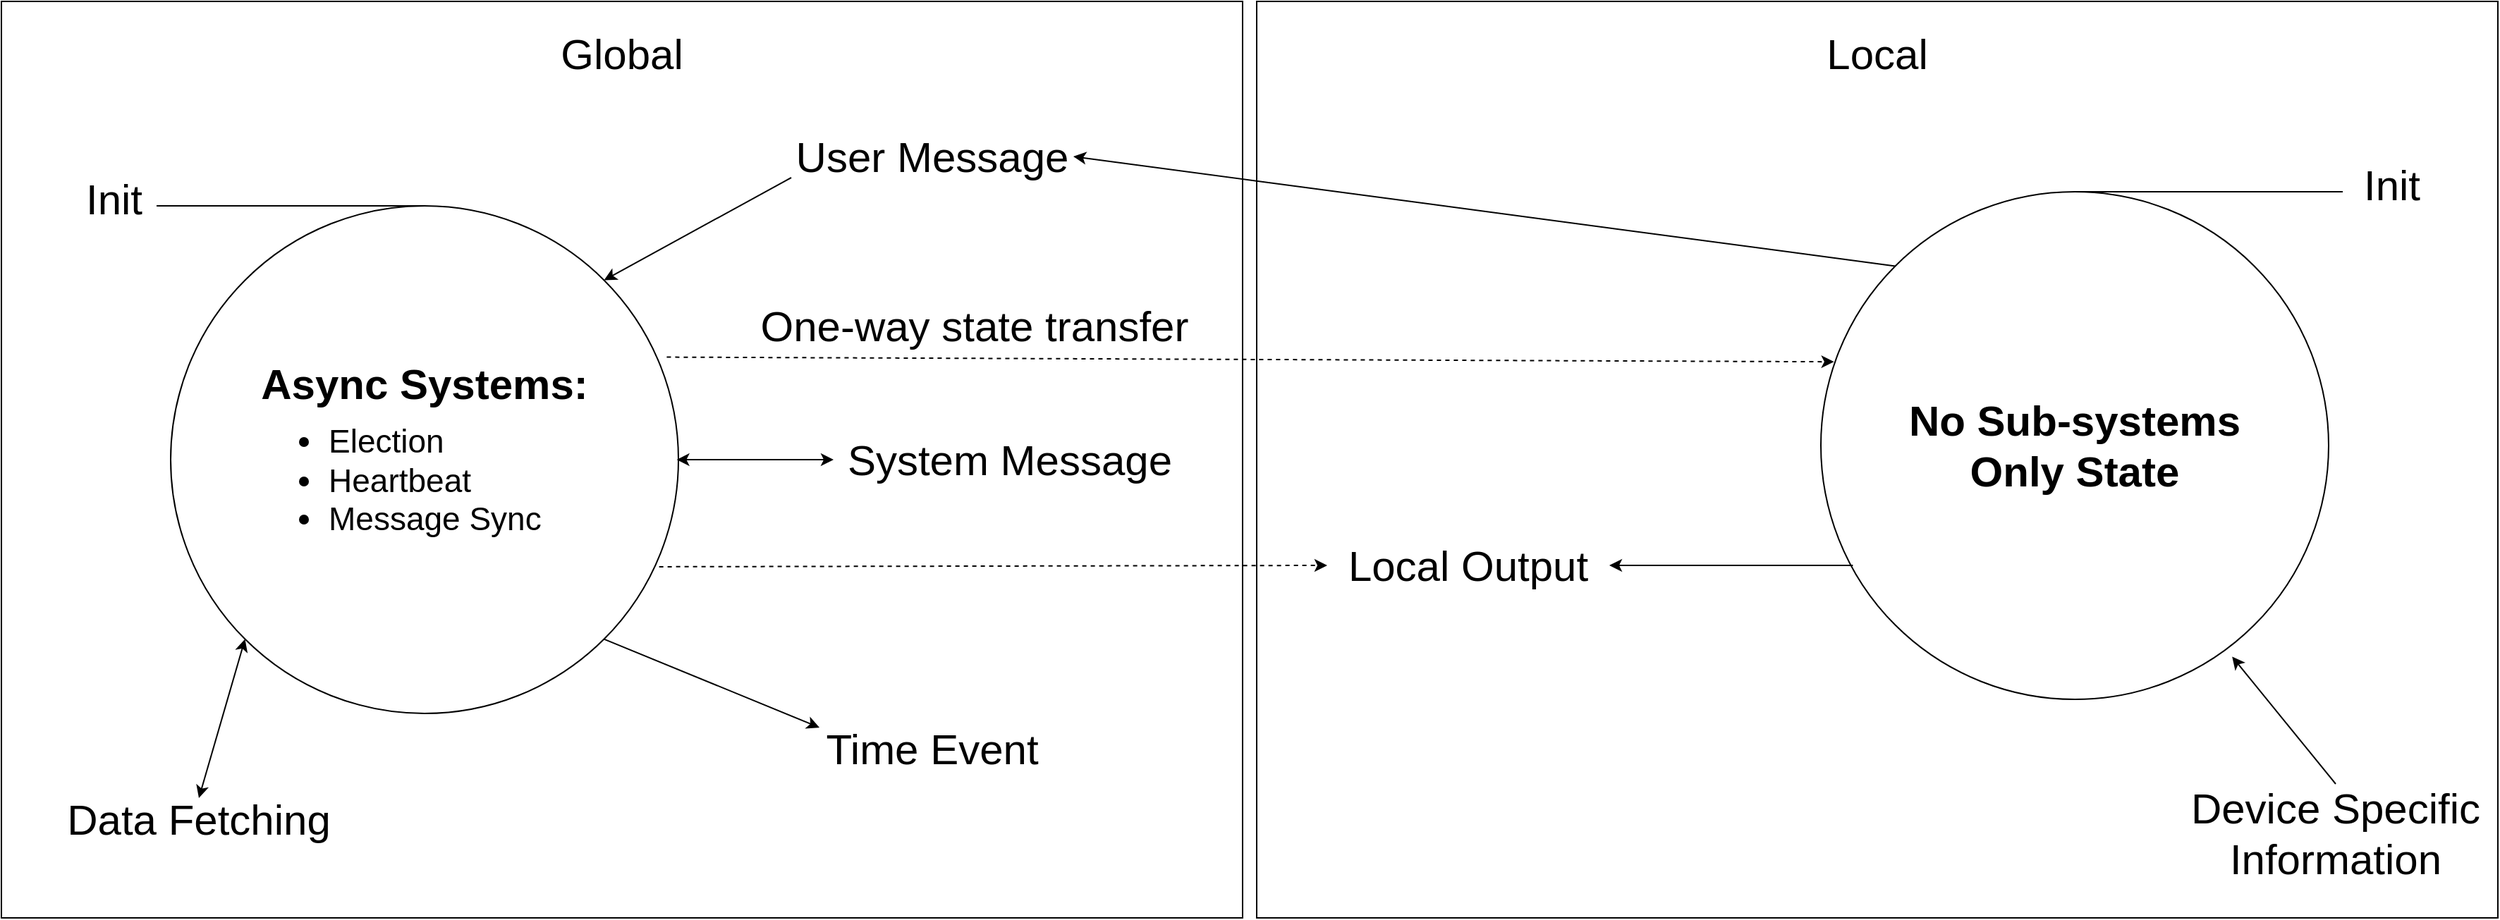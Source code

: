 <mxfile scale="5" border="0" disableSvgWarning="true">
    <diagram id="h_CO9DEWrZGDNOrdZa98" name="Page-1">
        <mxGraphModel dx="4180" dy="2170" grid="1" gridSize="10" guides="1" tooltips="1" connect="1" arrows="1" fold="1" page="1" pageScale="1" pageWidth="1600" pageHeight="1200" math="0" shadow="0">
            <root>
                <mxCell id="0"/>
                <mxCell id="1" parent="0"/>
                <mxCell id="12" value="&lt;font style=&quot;font-size: 30px;&quot;&gt;Global&lt;br&gt;&lt;br&gt;&lt;br&gt;&lt;br&gt;&lt;br&gt;&lt;br&gt;&lt;br&gt;&lt;br&gt;&lt;br&gt;&lt;br&gt;&lt;br&gt;&lt;br&gt;&lt;br&gt;&lt;br&gt;&lt;br&gt;&lt;br&gt;&lt;br&gt;&lt;/font&gt;" style="rounded=0;whiteSpace=wrap;html=1;" vertex="1" parent="1">
                    <mxGeometry x="10" y="175" width="880" height="650" as="geometry"/>
                </mxCell>
                <mxCell id="2" value="&lt;span style=&quot;font-size: 30px;&quot;&gt;&lt;b&gt;Async Systems:&lt;br&gt;&lt;/b&gt;&lt;br&gt;&lt;br&gt;&lt;br&gt;&lt;/span&gt;" style="ellipse;whiteSpace=wrap;html=1;aspect=fixed;" vertex="1" parent="1">
                    <mxGeometry x="130" y="320" width="360" height="360" as="geometry"/>
                </mxCell>
                <mxCell id="3" value="" style="endArrow=none;html=1;entryX=0.5;entryY=0;entryDx=0;entryDy=0;" edge="1" parent="1" target="2">
                    <mxGeometry width="50" height="50" relative="1" as="geometry">
                        <mxPoint x="120.0" y="320" as="sourcePoint"/>
                        <mxPoint x="310" y="310" as="targetPoint"/>
                    </mxGeometry>
                </mxCell>
                <mxCell id="4" value="&lt;font style=&quot;font-size: 30px;&quot;&gt;Init&lt;/font&gt;" style="text;html=1;strokeColor=none;fillColor=none;align=center;verticalAlign=middle;whiteSpace=wrap;rounded=0;" vertex="1" parent="1">
                    <mxGeometry x="60" y="300" width="60" height="30" as="geometry"/>
                </mxCell>
                <mxCell id="5" value="&lt;ul&gt;&lt;li&gt;Election&lt;/li&gt;&lt;li&gt;Heartbeat&lt;/li&gt;&lt;li&gt;Message Sync&lt;/li&gt;&lt;/ul&gt;" style="text;html=1;strokeColor=none;fillColor=none;align=left;verticalAlign=middle;whiteSpace=wrap;rounded=0;fontSize=23;" vertex="1" parent="1">
                    <mxGeometry x="200" y="500" width="330" height="30" as="geometry"/>
                </mxCell>
                <mxCell id="6" value="&lt;font style=&quot;font-size: 30px;&quot;&gt;User Message&lt;/font&gt;" style="text;html=1;strokeColor=none;fillColor=none;align=center;verticalAlign=middle;whiteSpace=wrap;rounded=0;" vertex="1" parent="1">
                    <mxGeometry x="570" y="270" width="200" height="30" as="geometry"/>
                </mxCell>
                <mxCell id="7" value="&lt;font style=&quot;font-size: 30px;&quot;&gt;System Message&lt;/font&gt;" style="text;html=1;strokeColor=none;fillColor=none;align=center;verticalAlign=middle;whiteSpace=wrap;rounded=0;" vertex="1" parent="1">
                    <mxGeometry x="600" y="485" width="250" height="30" as="geometry"/>
                </mxCell>
                <mxCell id="8" value="&lt;font style=&quot;font-size: 30px;&quot;&gt;Time Event&lt;/font&gt;" style="text;html=1;strokeColor=none;fillColor=none;align=center;verticalAlign=middle;whiteSpace=wrap;rounded=0;" vertex="1" parent="1">
                    <mxGeometry x="590" y="690" width="160" height="30" as="geometry"/>
                </mxCell>
                <mxCell id="9" value="" style="endArrow=classic;html=1;fontSize=23;exitX=1;exitY=1;exitDx=0;exitDy=0;entryX=0;entryY=0;entryDx=0;entryDy=0;" edge="1" parent="1" source="2" target="8">
                    <mxGeometry width="50" height="50" relative="1" as="geometry">
                        <mxPoint x="320" y="590" as="sourcePoint"/>
                        <mxPoint x="570" y="690" as="targetPoint"/>
                    </mxGeometry>
                </mxCell>
                <mxCell id="10" value="" style="endArrow=classic;startArrow=classic;html=1;fontSize=23;exitX=0.875;exitY=0.002;exitDx=0;exitDy=0;exitPerimeter=0;entryX=0;entryY=0.5;entryDx=0;entryDy=0;" edge="1" parent="1" source="5" target="7">
                    <mxGeometry width="50" height="50" relative="1" as="geometry">
                        <mxPoint x="560" y="600" as="sourcePoint"/>
                        <mxPoint x="610" y="550" as="targetPoint"/>
                    </mxGeometry>
                </mxCell>
                <mxCell id="11" value="" style="endArrow=classic;html=1;fontSize=23;exitX=0;exitY=1;exitDx=0;exitDy=0;entryX=1;entryY=0;entryDx=0;entryDy=0;" edge="1" parent="1" source="6" target="2">
                    <mxGeometry width="50" height="50" relative="1" as="geometry">
                        <mxPoint x="670" y="420" as="sourcePoint"/>
                        <mxPoint x="720" y="370" as="targetPoint"/>
                    </mxGeometry>
                </mxCell>
                <mxCell id="13" value="&lt;font style=&quot;font-size: 30px;&quot;&gt;Local&lt;br&gt;&lt;br&gt;&lt;br&gt;&lt;br&gt;&lt;br&gt;&lt;br&gt;&lt;br&gt;&lt;br&gt;&lt;br&gt;&lt;br&gt;&lt;br&gt;&lt;br&gt;&lt;br&gt;&lt;br&gt;&lt;br&gt;&lt;br&gt;&lt;br&gt;&lt;/font&gt;" style="rounded=0;whiteSpace=wrap;html=1;" vertex="1" parent="1">
                    <mxGeometry x="900" y="175" width="880" height="650" as="geometry"/>
                </mxCell>
                <mxCell id="14" value="&lt;span style=&quot;font-size: 30px;&quot;&gt;&lt;b&gt;No Sub-systems&lt;br&gt;Only State&lt;/b&gt;&lt;br&gt;&lt;/span&gt;" style="ellipse;whiteSpace=wrap;html=1;aspect=fixed;" vertex="1" parent="1">
                    <mxGeometry x="1300" y="310" width="360" height="360" as="geometry"/>
                </mxCell>
                <mxCell id="15" value="" style="endArrow=none;html=1;exitX=0.5;exitY=0;exitDx=0;exitDy=0;" edge="1" parent="1" source="14">
                    <mxGeometry width="50" height="50" relative="1" as="geometry">
                        <mxPoint x="1600" y="285" as="sourcePoint"/>
                        <mxPoint x="1670" y="310" as="targetPoint"/>
                    </mxGeometry>
                </mxCell>
                <mxCell id="16" value="&lt;font style=&quot;font-size: 30px;&quot;&gt;Init&lt;br&gt;&lt;/font&gt;" style="text;html=1;strokeColor=none;fillColor=none;align=center;verticalAlign=middle;whiteSpace=wrap;rounded=0;" vertex="1" parent="1">
                    <mxGeometry x="1675" y="290" width="60" height="30" as="geometry"/>
                </mxCell>
                <mxCell id="17" value="" style="endArrow=classic;dashed=1;html=1;fontSize=30;entryX=0.026;entryY=0.335;entryDx=0;entryDy=0;entryPerimeter=0;endFill=1;exitX=0.977;exitY=0.298;exitDx=0;exitDy=0;exitPerimeter=0;" edge="1" parent="1" source="2" target="14">
                    <mxGeometry width="50" height="50" relative="1" as="geometry">
                        <mxPoint x="470" y="570" as="sourcePoint"/>
                        <mxPoint x="890" y="540" as="targetPoint"/>
                    </mxGeometry>
                </mxCell>
                <mxCell id="18" value="Data Fetching" style="text;html=1;strokeColor=none;fillColor=none;align=center;verticalAlign=middle;whiteSpace=wrap;rounded=0;fontSize=30;" vertex="1" parent="1">
                    <mxGeometry x="40" y="740" width="220" height="30" as="geometry"/>
                </mxCell>
                <mxCell id="19" value="" style="endArrow=classic;startArrow=classic;html=1;fontSize=30;exitX=0.5;exitY=0;exitDx=0;exitDy=0;entryX=0;entryY=1;entryDx=0;entryDy=0;" edge="1" parent="1" source="18" target="2">
                    <mxGeometry width="50" height="50" relative="1" as="geometry">
                        <mxPoint x="450" y="480" as="sourcePoint"/>
                        <mxPoint x="500" y="430" as="targetPoint"/>
                    </mxGeometry>
                </mxCell>
                <mxCell id="20" value="" style="endArrow=classic;html=1;fontSize=23;exitX=0;exitY=0;exitDx=0;exitDy=0;entryX=1;entryY=0.5;entryDx=0;entryDy=0;" edge="1" parent="1" source="14" target="6">
                    <mxGeometry width="50" height="50" relative="1" as="geometry">
                        <mxPoint x="580" y="310" as="sourcePoint"/>
                        <mxPoint x="447.279" y="382.721" as="targetPoint"/>
                    </mxGeometry>
                </mxCell>
                <mxCell id="21" value="&lt;font style=&quot;font-size: 30px;&quot;&gt;Local Output&lt;/font&gt;" style="text;html=1;strokeColor=none;fillColor=none;align=center;verticalAlign=middle;whiteSpace=wrap;rounded=0;" vertex="1" parent="1">
                    <mxGeometry x="950" y="560" width="200" height="30" as="geometry"/>
                </mxCell>
                <mxCell id="23" value="&lt;font style=&quot;font-size: 30px;&quot;&gt;One-way state transfer&lt;/font&gt;" style="text;html=1;strokeColor=none;fillColor=none;align=center;verticalAlign=middle;whiteSpace=wrap;rounded=0;" vertex="1" parent="1">
                    <mxGeometry x="540" y="390" width="320" height="30" as="geometry"/>
                </mxCell>
                <mxCell id="25" value="&lt;font style=&quot;font-size: 30px;&quot;&gt;Device Specific Information&lt;/font&gt;" style="text;html=1;strokeColor=none;fillColor=none;align=center;verticalAlign=middle;whiteSpace=wrap;rounded=0;" vertex="1" parent="1">
                    <mxGeometry x="1560" y="730" width="210" height="70" as="geometry"/>
                </mxCell>
                <mxCell id="26" value="" style="endArrow=classic;html=1;fontSize=23;entryX=0.81;entryY=0.916;entryDx=0;entryDy=0;entryPerimeter=0;exitX=0.5;exitY=0;exitDx=0;exitDy=0;" edge="1" parent="1" source="25" target="14">
                    <mxGeometry width="50" height="50" relative="1" as="geometry">
                        <mxPoint x="1665" y="740" as="sourcePoint"/>
                        <mxPoint x="447.279" y="382.721" as="targetPoint"/>
                    </mxGeometry>
                </mxCell>
                <mxCell id="27" value="" style="endArrow=classic;html=1;fontSize=23;exitX=0.063;exitY=0.736;exitDx=0;exitDy=0;entryX=1;entryY=0.5;entryDx=0;entryDy=0;exitPerimeter=0;" edge="1" parent="1" source="14" target="21">
                    <mxGeometry width="50" height="50" relative="1" as="geometry">
                        <mxPoint x="1402.304" y="689.999" as="sourcePoint"/>
                        <mxPoint x="820" y="611.86" as="targetPoint"/>
                    </mxGeometry>
                </mxCell>
                <mxCell id="28" value="" style="endArrow=classic;dashed=1;html=1;fontSize=30;entryX=0;entryY=0.5;entryDx=0;entryDy=0;endFill=1;exitX=0.962;exitY=0.711;exitDx=0;exitDy=0;exitPerimeter=0;" edge="1" parent="1" source="2" target="21">
                    <mxGeometry width="50" height="50" relative="1" as="geometry">
                        <mxPoint x="491.72" y="437.28" as="sourcePoint"/>
                        <mxPoint x="1319.36" y="440.6" as="targetPoint"/>
                    </mxGeometry>
                </mxCell>
            </root>
        </mxGraphModel>
    </diagram>
</mxfile>